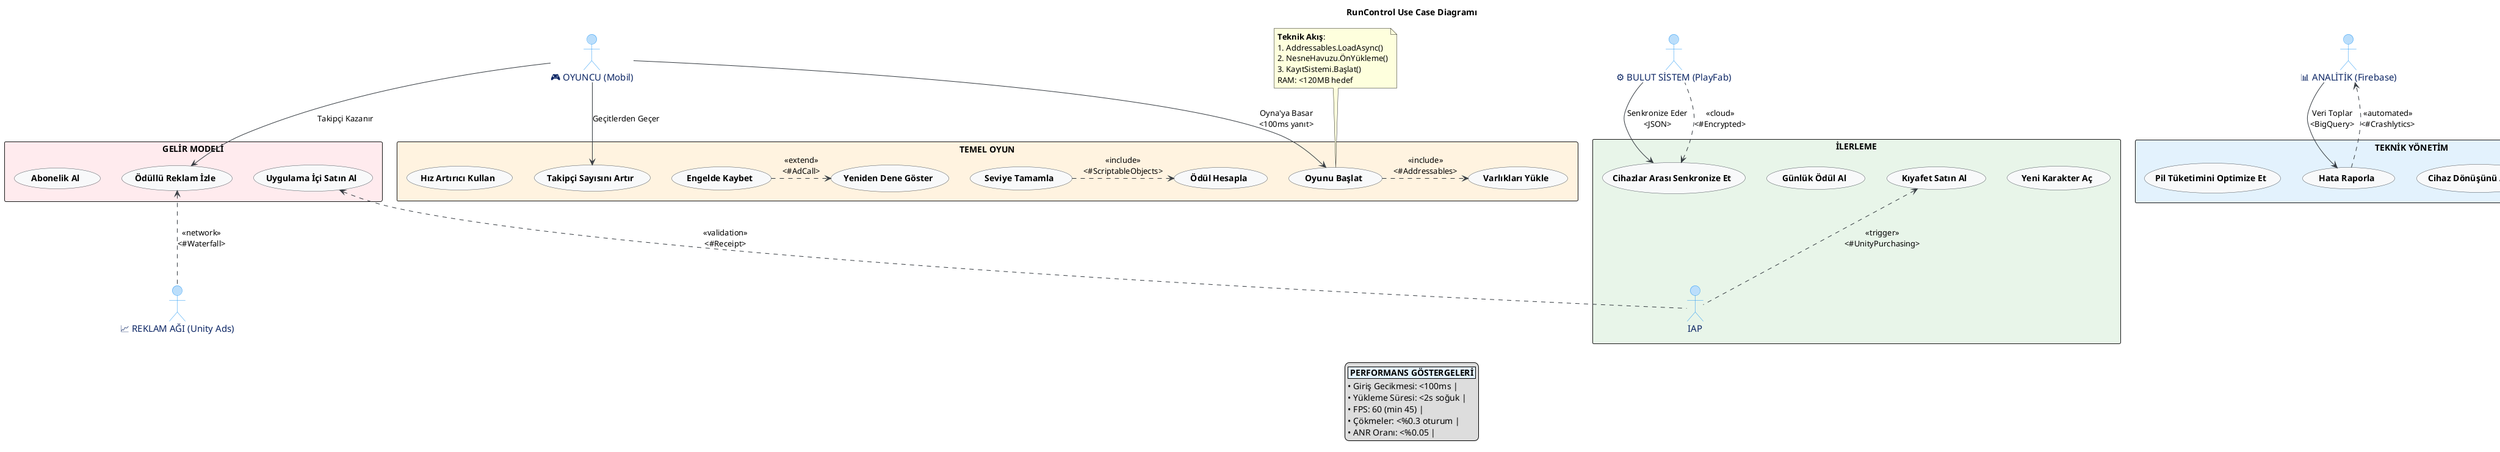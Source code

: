 @startuml RunControl_UseCase_Optimized
title RunControl Use Case Diagramı

skinparam monochrome false
skinparam usecase {
    BackgroundColor #F8F9FA
    BorderColor #495057
    FontName Arial
    FontSize 14
    FontStyle bold
    ArrowColor #343A40
}
skinparam actor {
    BackgroundColor #BBDEFB
    BorderColor #2196F3
    FontColor #0A2463
    FontSize 15
}

' ====== AKTÖRLER ======
actor Player as "🎮 OYUNCU (Mobil)"
actor AdProvider as "📈 REKLAM AĞI (Unity Ads)"
actor Backend as "⚙️ BULUT SİSTEM (PlayFab)"
actor Analytics as "📊 ANALİTİK (Firebase)"

' ====== ÇEKİRDEK OYUN MEKANİKLERİ ======
rectangle "TEMEL OYUN" #FFF3E0 {
    (Oyunu Başlat) as UC1
    (Seviye Tamamla) as UC2
    (Engelde Kaybet) as UC3
    (Takipçi Sayısını Artır) as UC4
    (Hız Artırıcı Kullan) as UC5

    UC1 .> (Varlıkları Yükle) : <<include>>\n<#Addressables>
    UC2 .> (Ödül Hesapla) : <<include>>\n<#ScriptableObjects>
    UC3 .> (Yeniden Dene Göster) : <<extend>>\n<#AdCall>
}

' ====== İLERLEME SİSTEMİ ======
rectangle "İLERLEME" #E8F5E9 {
    (Yeni Karakter Aç) as UC6
    (Kıyafet Satın Al) as UC7
    (Günlük Ödül Al) as UC8
    (Cihazlar Arası Senkronize Et) as UC9

    UC7 <.. IAP : <<trigger>>\n<#UnityPurchasing>
    UC9 <.. Backend : <<cloud>>\n<#Encrypted>
}

' ====== TEKNİK SİSTEMLER ======
rectangle "TEKNİK YÖNETİM" #E3F2FD {
    (Düşük Belleği Yönet) as UC10
    (Cihaz Dönüşünü Ayarla) as UC11
    (Hata Raporla) as UC12
    (Pil Tüketimini Optimize Et) as UC13

    UC12 ..> Analytics : <<automated>>\n<#Crashlytics>
}

' ====== MONETİZASYON ======
rectangle "GELİR MODELİ" #FFEBEE {
    (Ödüllü Reklam İzle) as UC14
    (Uygulama İçi Satın Al) as UC15
    (Abonelik Al) as UC16

    UC14 <.. AdProvider : <<network>>\n<#Waterfall>
    UC15 <.. IAP : <<validation>>\n<#Receipt>
}

' ====== İLİŞKİLER ======
Player --> UC1 : "Oyna'ya Basar\n<100ms yanıt>"
Player --> UC4 : "Geçitlerden Geçer"
Player --> UC14 : "Takipçi Kazanır"

Backend --> UC9 : "Senkronize Eder\n<JSON>"
Analytics --> UC12 : "Veri Toplar\n<BigQuery>"

' ====== NOTLAR ======
note top of UC1
    **Teknik Akış**:
    1. Addressables.LoadAsync()
    2. NesneHavuzu.ÖnYükleme()
    3. KayıtSistemi.Başlat()
    RAM: <120MB hedef
end note

note right of UC10
    **Bellek Yönetimi**:
    - Kullanılmayan assetleri boşalt
    - Texture quality ayarla
    - Partikülleri temizle
    Eşik: %80 kullanım
end note

' ====== TEKNİK ALTYAPI NOTU ======
note as TS
== Teknik Yığın ==
• Unity 2022 LTS
• New Input System
• Addressables 1.19+
• URP 12.1
• DOTween Pro
• Odin Inspector
end note

UC10 .. TS

' ====== PERFORMANS METRİKLERİ ======
legend bottom
|<#E3F2FD> **PERFORMANS GÖSTERGELERİ** |
• Giriş Gecikmesi: <100ms |
• Yükleme Süresi: <2s soğuk |
• FPS: 60 (min 45) |
• Çökmeler: <%0.3 oturum |
• ANR Oranı: <%0.05 |
endlegend

@enduml